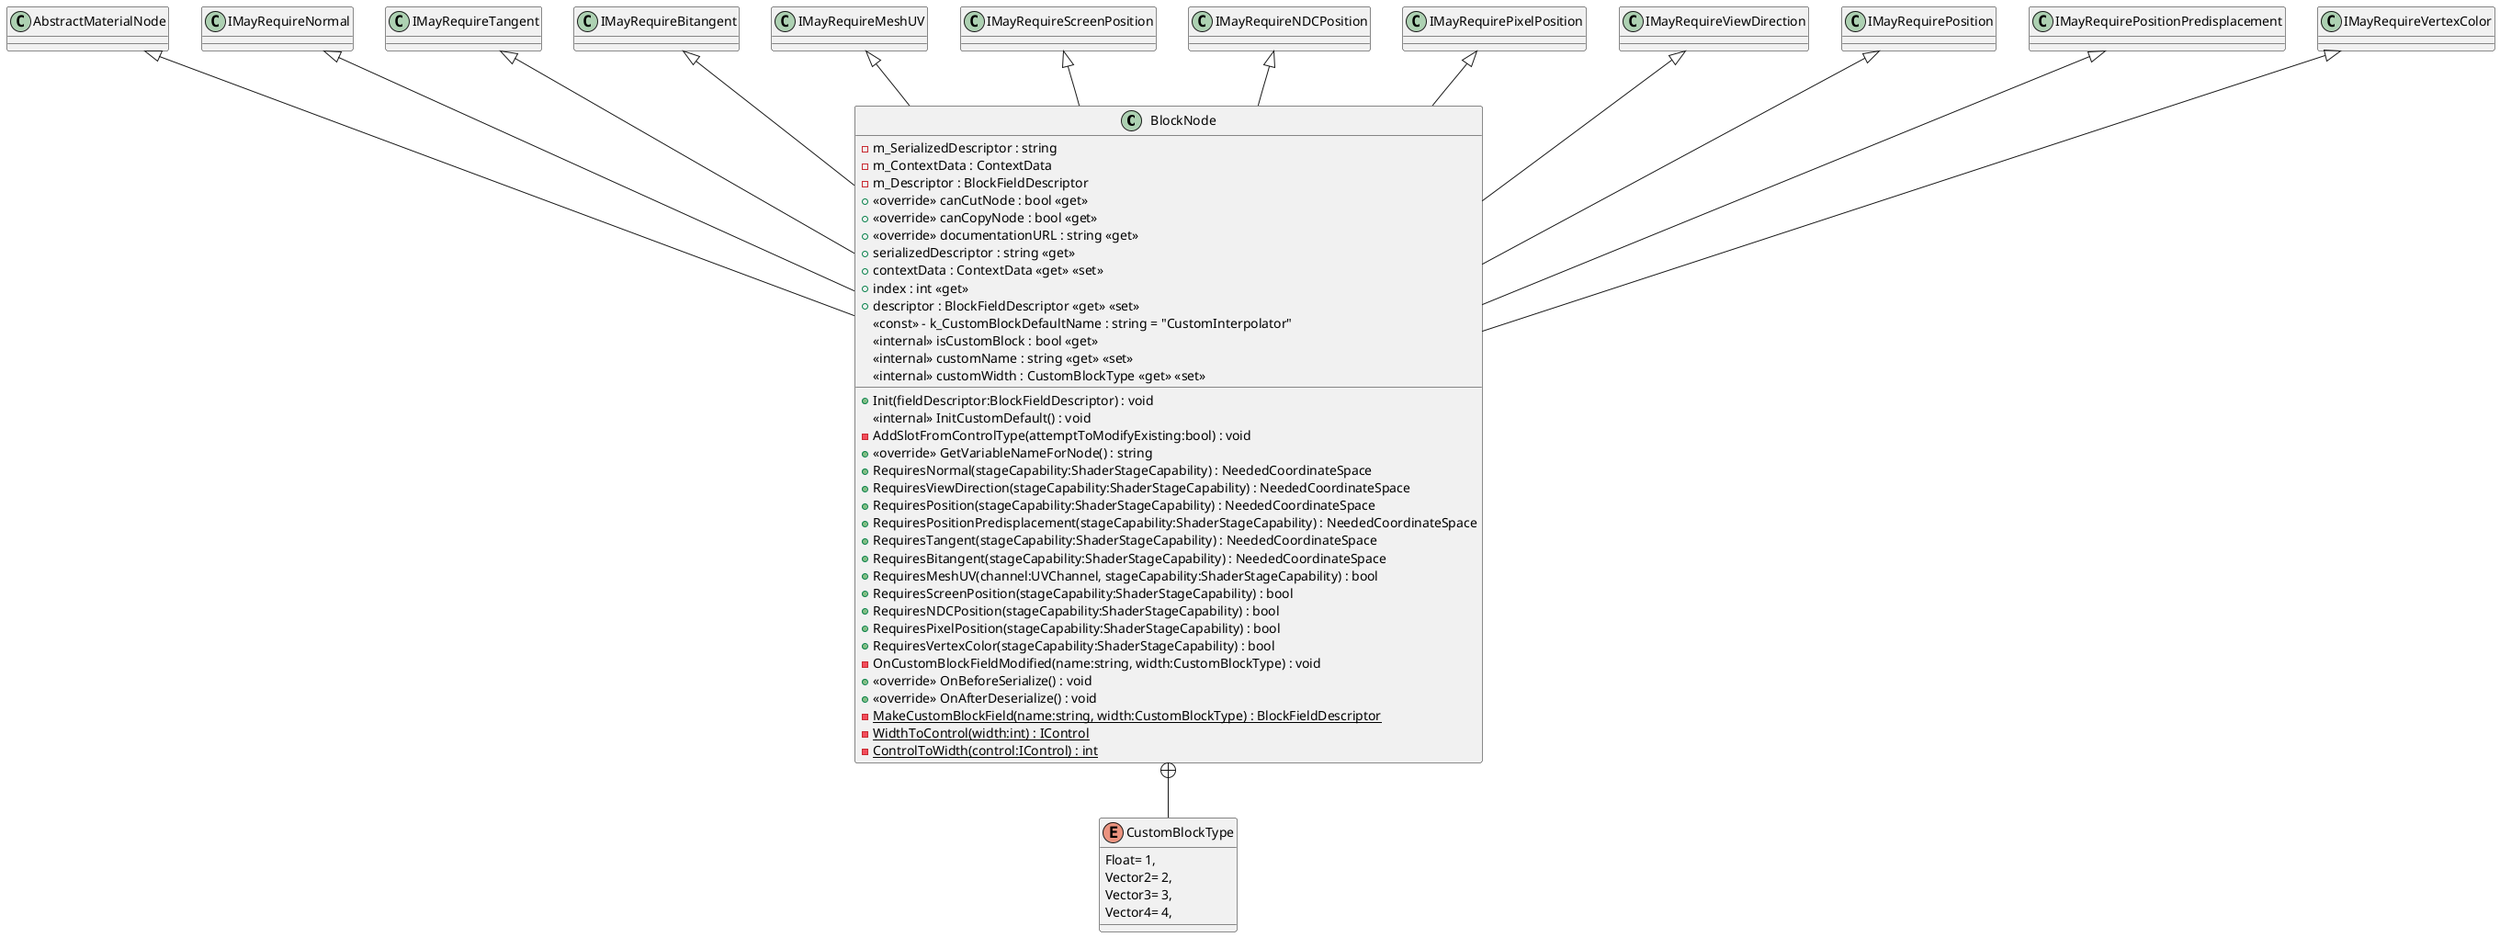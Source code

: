 @startuml
class BlockNode {
    - m_SerializedDescriptor : string
    - m_ContextData : ContextData
    - m_Descriptor : BlockFieldDescriptor
    + <<override>> canCutNode : bool <<get>>
    + <<override>> canCopyNode : bool <<get>>
    + <<override>> documentationURL : string <<get>>
    + serializedDescriptor : string <<get>>
    + contextData : ContextData <<get>> <<set>>
    + index : int <<get>>
    + descriptor : BlockFieldDescriptor <<get>> <<set>>
    <<const>> - k_CustomBlockDefaultName : string = "CustomInterpolator"
    <<internal>> isCustomBlock : bool <<get>>
    <<internal>> customName : string <<get>> <<set>>
    <<internal>> customWidth : CustomBlockType <<get>> <<set>>
    + Init(fieldDescriptor:BlockFieldDescriptor) : void
    <<internal>> InitCustomDefault() : void
    - AddSlotFromControlType(attemptToModifyExisting:bool) : void
    + <<override>> GetVariableNameForNode() : string
    + RequiresNormal(stageCapability:ShaderStageCapability) : NeededCoordinateSpace
    + RequiresViewDirection(stageCapability:ShaderStageCapability) : NeededCoordinateSpace
    + RequiresPosition(stageCapability:ShaderStageCapability) : NeededCoordinateSpace
    + RequiresPositionPredisplacement(stageCapability:ShaderStageCapability) : NeededCoordinateSpace
    + RequiresTangent(stageCapability:ShaderStageCapability) : NeededCoordinateSpace
    + RequiresBitangent(stageCapability:ShaderStageCapability) : NeededCoordinateSpace
    + RequiresMeshUV(channel:UVChannel, stageCapability:ShaderStageCapability) : bool
    + RequiresScreenPosition(stageCapability:ShaderStageCapability) : bool
    + RequiresNDCPosition(stageCapability:ShaderStageCapability) : bool
    + RequiresPixelPosition(stageCapability:ShaderStageCapability) : bool
    + RequiresVertexColor(stageCapability:ShaderStageCapability) : bool
    - OnCustomBlockFieldModified(name:string, width:CustomBlockType) : void
    + <<override>> OnBeforeSerialize() : void
    + <<override>> OnAfterDeserialize() : void
    - {static} MakeCustomBlockField(name:string, width:CustomBlockType) : BlockFieldDescriptor
    - {static} WidthToControl(width:int) : IControl
    - {static} ControlToWidth(control:IControl) : int
}
enum CustomBlockType {
    Float= 1,
    Vector2= 2,
    Vector3= 3,
    Vector4= 4,
}
AbstractMaterialNode <|-- BlockNode
IMayRequireNormal <|-- BlockNode
IMayRequireTangent <|-- BlockNode
IMayRequireBitangent <|-- BlockNode
IMayRequireMeshUV <|-- BlockNode
IMayRequireScreenPosition <|-- BlockNode
IMayRequireNDCPosition <|-- BlockNode
IMayRequirePixelPosition <|-- BlockNode
IMayRequireViewDirection <|-- BlockNode
IMayRequirePosition <|-- BlockNode
IMayRequirePositionPredisplacement <|-- BlockNode
IMayRequireVertexColor <|-- BlockNode
BlockNode +-- CustomBlockType
@enduml
